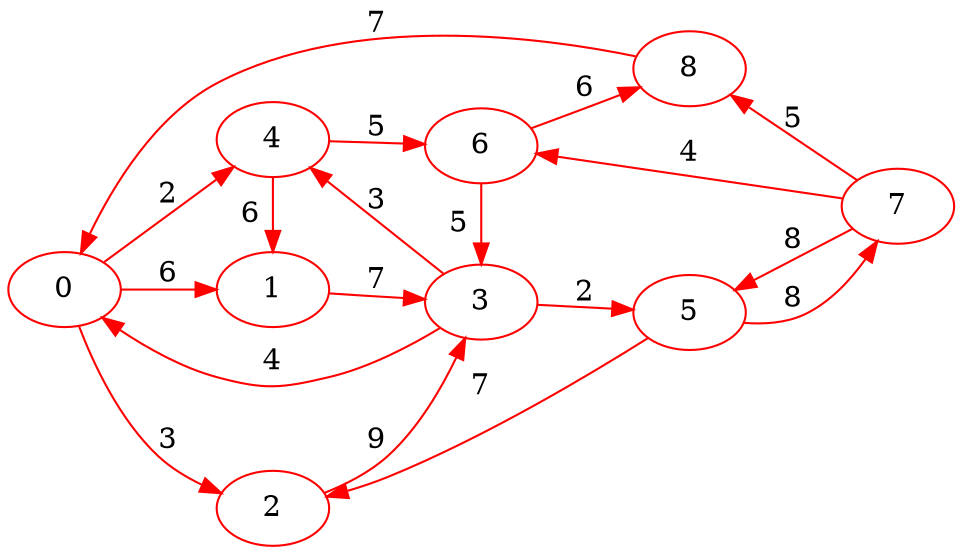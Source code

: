 digraph G {
ranksep = "equally";
rankdir = LR;
{rank = same; 0; };
{rank = same; 1; 2; 4; };
{rank = same; 3; 6; };
{rank = same; 5; 8; };
{rank = same; 7; };
{rank = same; };
7 [color = "red"];
2 [color = "red"];
5 [color = "red"];
8 [color = "red"];
6 [color = "red"];
4 [color = "red"];
3 [color = "red"];
1 [color = "red"];
0 [color = "red"];
0->1[label="6" color = "red"];
0->2[label="3" color = "red"];
0->4[label="2" color = "red"];
1->3[label="7" color = "red"];
2->3[label="9" color = "red"];
4->1[label="6" color = "red"];
4->6[label="5" color = "red"];
3->0[label="4" color = "red"];
3->4[label="3" color = "red"];
3->5[label="2" color = "red"];
6->3[label="5" color = "red"];
6->8[label="6" color = "red"];
5->2[label="7" color = "red"];
5->7[label="8" color = "red"];
8->0[label="7" color = "red"];
7->5[label="8" color = "red"];
7->6[label="4" color = "red"];
7->8[label="5" color = "red"];
}
